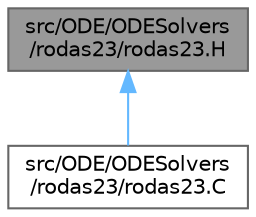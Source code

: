 digraph "src/ODE/ODESolvers/rodas23/rodas23.H"
{
 // LATEX_PDF_SIZE
  bgcolor="transparent";
  edge [fontname=Helvetica,fontsize=10,labelfontname=Helvetica,labelfontsize=10];
  node [fontname=Helvetica,fontsize=10,shape=box,height=0.2,width=0.4];
  Node1 [id="Node000001",label="src/ODE/ODESolvers\l/rodas23/rodas23.H",height=0.2,width=0.4,color="gray40", fillcolor="grey60", style="filled", fontcolor="black",tooltip=" "];
  Node1 -> Node2 [id="edge1_Node000001_Node000002",dir="back",color="steelblue1",style="solid",tooltip=" "];
  Node2 [id="Node000002",label="src/ODE/ODESolvers\l/rodas23/rodas23.C",height=0.2,width=0.4,color="grey40", fillcolor="white", style="filled",URL="$rodas23_8C.html",tooltip=" "];
}
